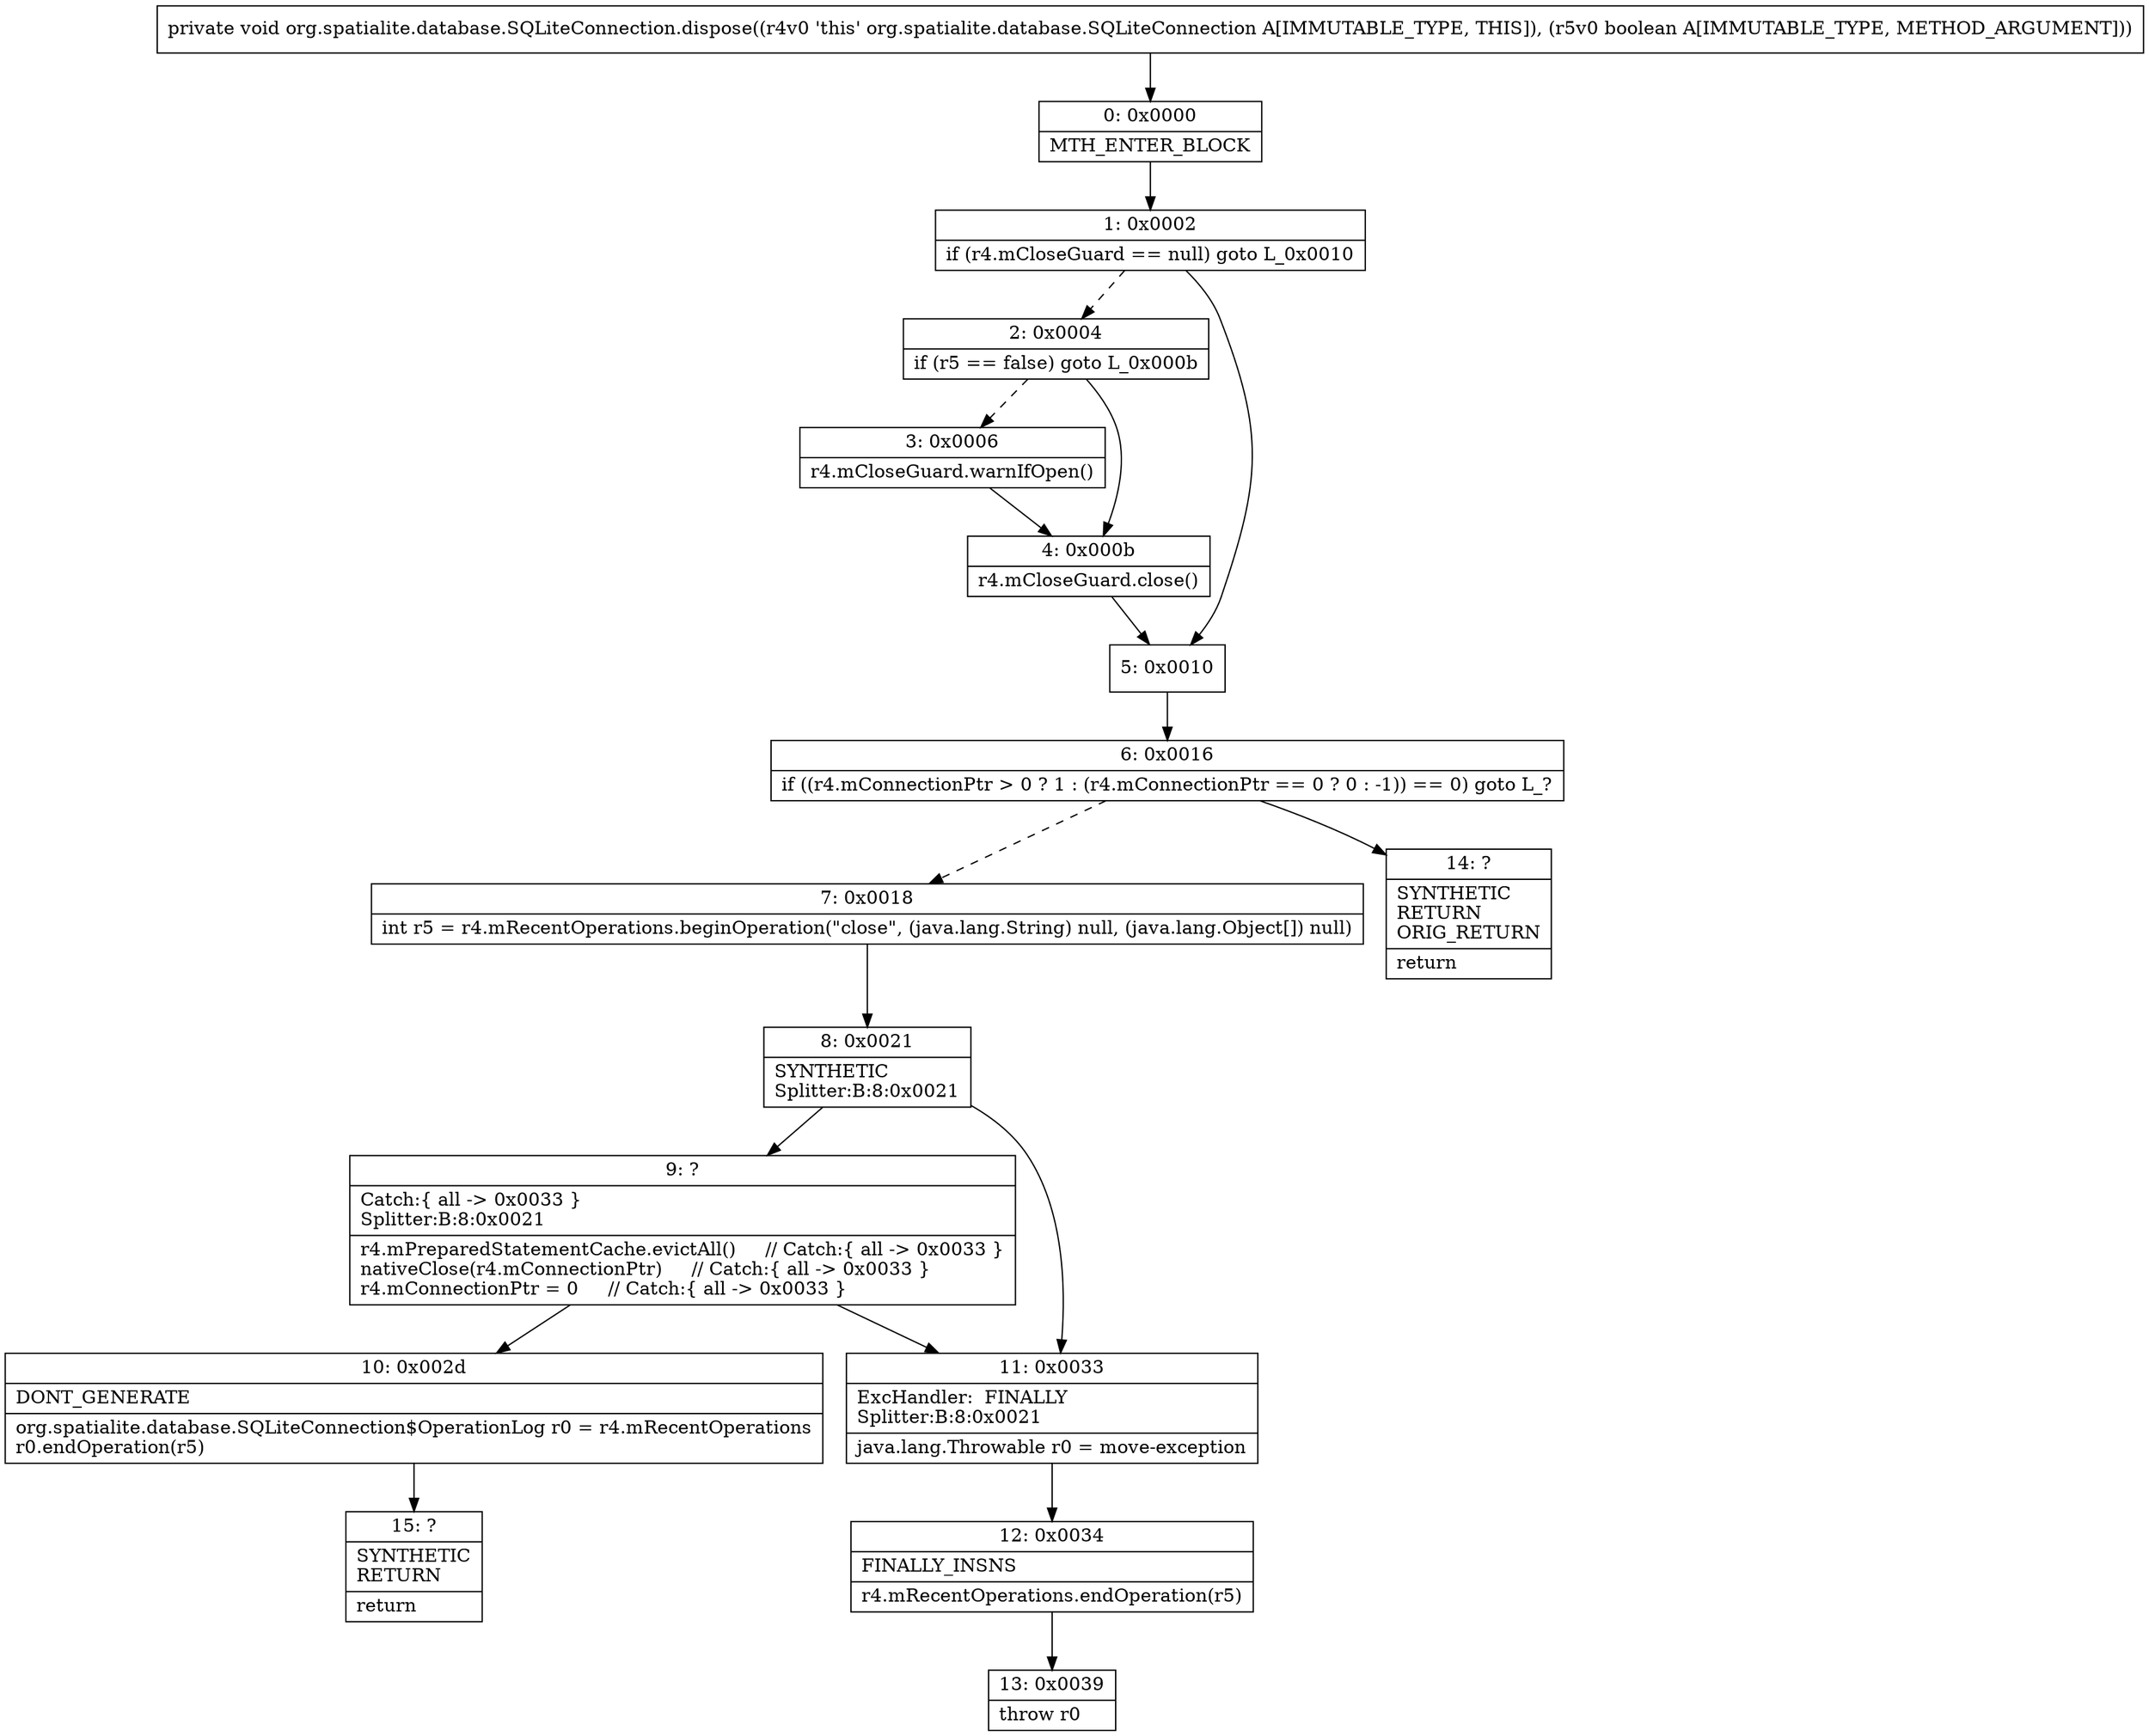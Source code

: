 digraph "CFG fororg.spatialite.database.SQLiteConnection.dispose(Z)V" {
Node_0 [shape=record,label="{0\:\ 0x0000|MTH_ENTER_BLOCK\l}"];
Node_1 [shape=record,label="{1\:\ 0x0002|if (r4.mCloseGuard == null) goto L_0x0010\l}"];
Node_2 [shape=record,label="{2\:\ 0x0004|if (r5 == false) goto L_0x000b\l}"];
Node_3 [shape=record,label="{3\:\ 0x0006|r4.mCloseGuard.warnIfOpen()\l}"];
Node_4 [shape=record,label="{4\:\ 0x000b|r4.mCloseGuard.close()\l}"];
Node_5 [shape=record,label="{5\:\ 0x0010}"];
Node_6 [shape=record,label="{6\:\ 0x0016|if ((r4.mConnectionPtr \> 0 ? 1 : (r4.mConnectionPtr == 0 ? 0 : \-1)) == 0) goto L_?\l}"];
Node_7 [shape=record,label="{7\:\ 0x0018|int r5 = r4.mRecentOperations.beginOperation(\"close\", (java.lang.String) null, (java.lang.Object[]) null)\l}"];
Node_8 [shape=record,label="{8\:\ 0x0021|SYNTHETIC\lSplitter:B:8:0x0021\l}"];
Node_9 [shape=record,label="{9\:\ ?|Catch:\{ all \-\> 0x0033 \}\lSplitter:B:8:0x0021\l|r4.mPreparedStatementCache.evictAll()     \/\/ Catch:\{ all \-\> 0x0033 \}\lnativeClose(r4.mConnectionPtr)     \/\/ Catch:\{ all \-\> 0x0033 \}\lr4.mConnectionPtr = 0     \/\/ Catch:\{ all \-\> 0x0033 \}\l}"];
Node_10 [shape=record,label="{10\:\ 0x002d|DONT_GENERATE\l|org.spatialite.database.SQLiteConnection$OperationLog r0 = r4.mRecentOperations\lr0.endOperation(r5)\l}"];
Node_11 [shape=record,label="{11\:\ 0x0033|ExcHandler:  FINALLY\lSplitter:B:8:0x0021\l|java.lang.Throwable r0 = move\-exception\l}"];
Node_12 [shape=record,label="{12\:\ 0x0034|FINALLY_INSNS\l|r4.mRecentOperations.endOperation(r5)\l}"];
Node_13 [shape=record,label="{13\:\ 0x0039|throw r0\l}"];
Node_14 [shape=record,label="{14\:\ ?|SYNTHETIC\lRETURN\lORIG_RETURN\l|return\l}"];
Node_15 [shape=record,label="{15\:\ ?|SYNTHETIC\lRETURN\l|return\l}"];
MethodNode[shape=record,label="{private void org.spatialite.database.SQLiteConnection.dispose((r4v0 'this' org.spatialite.database.SQLiteConnection A[IMMUTABLE_TYPE, THIS]), (r5v0 boolean A[IMMUTABLE_TYPE, METHOD_ARGUMENT])) }"];
MethodNode -> Node_0;
Node_0 -> Node_1;
Node_1 -> Node_2[style=dashed];
Node_1 -> Node_5;
Node_2 -> Node_3[style=dashed];
Node_2 -> Node_4;
Node_3 -> Node_4;
Node_4 -> Node_5;
Node_5 -> Node_6;
Node_6 -> Node_7[style=dashed];
Node_6 -> Node_14;
Node_7 -> Node_8;
Node_8 -> Node_9;
Node_8 -> Node_11;
Node_9 -> Node_10;
Node_9 -> Node_11;
Node_10 -> Node_15;
Node_11 -> Node_12;
Node_12 -> Node_13;
}


